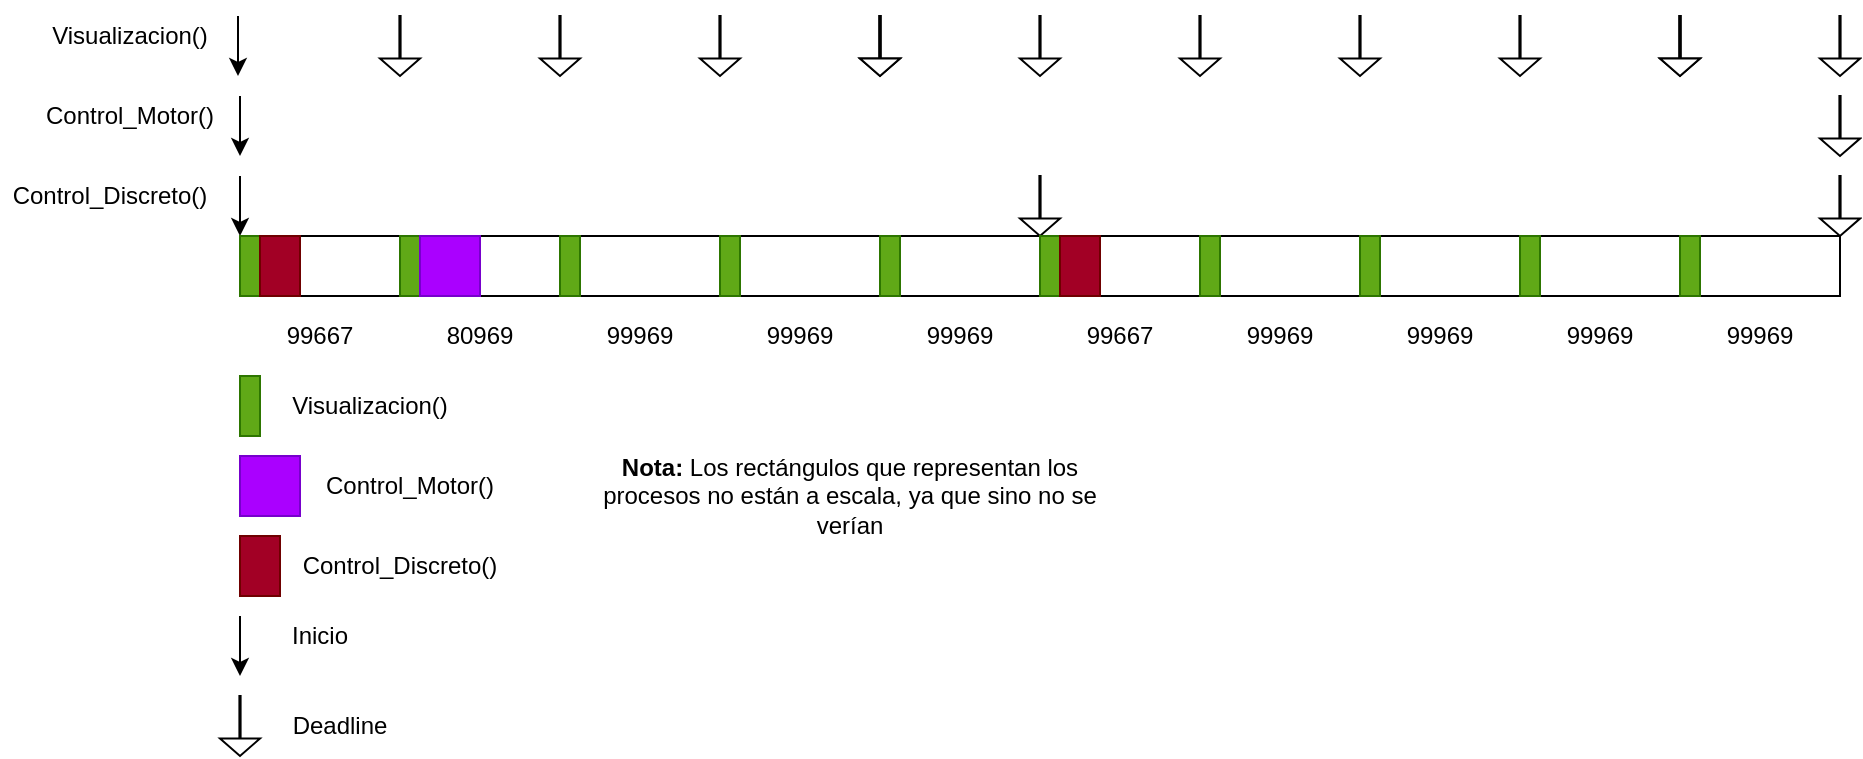 <mxfile version="13.1.1" type="device"><diagram id="BFO3v_tvtua-AOxuuYVO" name="Page-1"><mxGraphModel dx="2720" dy="1032" grid="1" gridSize="10" guides="1" tooltips="1" connect="1" arrows="1" fold="1" page="1" pageScale="1" pageWidth="827" pageHeight="1169" math="0" shadow="0"><root><mxCell id="0"/><mxCell id="1" parent="0"/><mxCell id="bCf6Img-Ew_8mx96-Sab-4" value="" style="endArrow=none;html=1;" edge="1" parent="1"><mxGeometry width="50" height="50" relative="1" as="geometry"><mxPoint x="40" y="450" as="sourcePoint"/><mxPoint x="660" y="450" as="targetPoint"/></mxGeometry></mxCell><mxCell id="bCf6Img-Ew_8mx96-Sab-5" value="" style="endArrow=classic;html=1;" edge="1" parent="1"><mxGeometry width="50" height="50" relative="1" as="geometry"><mxPoint x="40" y="390" as="sourcePoint"/><mxPoint x="40" y="420" as="targetPoint"/></mxGeometry></mxCell><mxCell id="bCf6Img-Ew_8mx96-Sab-6" value="" style="html=1;shadow=0;dashed=0;align=center;verticalAlign=middle;shape=mxgraph.arrows2.arrow;dy=0.97;dx=8.72;direction=south;notch=0;" vertex="1" parent="1"><mxGeometry x="430" y="390" width="20" height="30" as="geometry"/></mxCell><mxCell id="bCf6Img-Ew_8mx96-Sab-10" value="&lt;div&gt;Control_Discreto()&lt;/div&gt;" style="text;html=1;strokeColor=none;fillColor=none;align=center;verticalAlign=middle;whiteSpace=wrap;rounded=0;" vertex="1" parent="1"><mxGeometry x="-80" y="390" width="110" height="20" as="geometry"/></mxCell><mxCell id="bCf6Img-Ew_8mx96-Sab-14" value="" style="rounded=0;whiteSpace=wrap;html=1;" vertex="1" parent="1"><mxGeometry x="40" y="420" width="80" height="30" as="geometry"/></mxCell><mxCell id="bCf6Img-Ew_8mx96-Sab-15" value="" style="rounded=0;whiteSpace=wrap;html=1;" vertex="1" parent="1"><mxGeometry x="120" y="420" width="80" height="30" as="geometry"/></mxCell><mxCell id="bCf6Img-Ew_8mx96-Sab-16" value="" style="rounded=0;whiteSpace=wrap;html=1;" vertex="1" parent="1"><mxGeometry x="200" y="420" width="80" height="30" as="geometry"/></mxCell><mxCell id="bCf6Img-Ew_8mx96-Sab-17" value="" style="rounded=0;whiteSpace=wrap;html=1;" vertex="1" parent="1"><mxGeometry x="280" y="420" width="80" height="30" as="geometry"/></mxCell><mxCell id="bCf6Img-Ew_8mx96-Sab-18" value="" style="rounded=0;whiteSpace=wrap;html=1;" vertex="1" parent="1"><mxGeometry x="360" y="420" width="80" height="30" as="geometry"/></mxCell><mxCell id="bCf6Img-Ew_8mx96-Sab-19" value="" style="rounded=0;whiteSpace=wrap;html=1;" vertex="1" parent="1"><mxGeometry x="440" y="420" width="80" height="30" as="geometry"/></mxCell><mxCell id="bCf6Img-Ew_8mx96-Sab-22" value="" style="rounded=0;whiteSpace=wrap;html=1;" vertex="1" parent="1"><mxGeometry x="600" y="420" width="80" height="30" as="geometry"/></mxCell><mxCell id="bCf6Img-Ew_8mx96-Sab-25" value="" style="rounded=0;whiteSpace=wrap;html=1;" vertex="1" parent="1"><mxGeometry x="520" y="420" width="80" height="30" as="geometry"/></mxCell><mxCell id="bCf6Img-Ew_8mx96-Sab-26" value="" style="rounded=0;whiteSpace=wrap;html=1;" vertex="1" parent="1"><mxGeometry x="680" y="420" width="80" height="30" as="geometry"/></mxCell><mxCell id="bCf6Img-Ew_8mx96-Sab-27" value="" style="rounded=0;whiteSpace=wrap;html=1;" vertex="1" parent="1"><mxGeometry x="760" y="420" width="80" height="30" as="geometry"/></mxCell><mxCell id="bCf6Img-Ew_8mx96-Sab-33" value="" style="endArrow=classic;html=1;" edge="1" parent="1"><mxGeometry width="50" height="50" relative="1" as="geometry"><mxPoint x="40" y="350" as="sourcePoint"/><mxPoint x="40" y="380" as="targetPoint"/></mxGeometry></mxCell><mxCell id="bCf6Img-Ew_8mx96-Sab-34" value="Control_Motor()" style="text;html=1;strokeColor=none;fillColor=none;align=center;verticalAlign=middle;whiteSpace=wrap;rounded=0;" vertex="1" parent="1"><mxGeometry x="-60" y="350" width="90" height="20" as="geometry"/></mxCell><mxCell id="bCf6Img-Ew_8mx96-Sab-35" value="" style="endArrow=classic;html=1;" edge="1" parent="1"><mxGeometry width="50" height="50" relative="1" as="geometry"><mxPoint x="39" y="310" as="sourcePoint"/><mxPoint x="39" y="340" as="targetPoint"/></mxGeometry></mxCell><mxCell id="bCf6Img-Ew_8mx96-Sab-36" value="Visualizacion()" style="text;html=1;strokeColor=none;fillColor=none;align=center;verticalAlign=middle;whiteSpace=wrap;rounded=0;" vertex="1" parent="1"><mxGeometry x="-60" y="310" width="90" height="20" as="geometry"/></mxCell><mxCell id="bCf6Img-Ew_8mx96-Sab-44" value="" style="html=1;shadow=0;dashed=0;align=center;verticalAlign=middle;shape=mxgraph.arrows2.arrow;dy=0.97;dx=8.72;direction=south;notch=0;" vertex="1" parent="1"><mxGeometry x="830" y="390" width="20" height="30" as="geometry"/></mxCell><mxCell id="bCf6Img-Ew_8mx96-Sab-45" value="" style="html=1;shadow=0;dashed=0;align=center;verticalAlign=middle;shape=mxgraph.arrows2.arrow;dy=0.97;dx=8.72;direction=south;notch=0;" vertex="1" parent="1"><mxGeometry x="110" y="310" width="20" height="30" as="geometry"/></mxCell><mxCell id="bCf6Img-Ew_8mx96-Sab-46" value="" style="html=1;shadow=0;dashed=0;align=center;verticalAlign=middle;shape=mxgraph.arrows2.arrow;dy=0.97;dx=8.72;direction=south;notch=0;" vertex="1" parent="1"><mxGeometry x="190" y="310" width="20" height="30" as="geometry"/></mxCell><mxCell id="bCf6Img-Ew_8mx96-Sab-47" value="" style="html=1;shadow=0;dashed=0;align=center;verticalAlign=middle;shape=mxgraph.arrows2.arrow;dy=0.97;dx=8.72;direction=south;notch=0;" vertex="1" parent="1"><mxGeometry x="270" y="310" width="20" height="30" as="geometry"/></mxCell><mxCell id="bCf6Img-Ew_8mx96-Sab-48" value="" style="html=1;shadow=0;dashed=0;align=center;verticalAlign=middle;shape=mxgraph.arrows2.arrow;dy=0.97;dx=8.72;direction=south;notch=0;" vertex="1" parent="1"><mxGeometry x="350" y="310" width="20" height="30" as="geometry"/></mxCell><mxCell id="bCf6Img-Ew_8mx96-Sab-49" value="" style="html=1;shadow=0;dashed=0;align=center;verticalAlign=middle;shape=mxgraph.arrows2.arrow;dy=0.97;dx=8.72;direction=south;notch=0;" vertex="1" parent="1"><mxGeometry x="350" y="310" width="20" height="30" as="geometry"/></mxCell><mxCell id="bCf6Img-Ew_8mx96-Sab-50" value="" style="html=1;shadow=0;dashed=0;align=center;verticalAlign=middle;shape=mxgraph.arrows2.arrow;dy=0.97;dx=8.72;direction=south;notch=0;" vertex="1" parent="1"><mxGeometry x="430" y="310" width="20" height="30" as="geometry"/></mxCell><mxCell id="bCf6Img-Ew_8mx96-Sab-57" value="" style="html=1;shadow=0;dashed=0;align=center;verticalAlign=middle;shape=mxgraph.arrows2.arrow;dy=0.97;dx=8.72;direction=south;notch=0;" vertex="1" parent="1"><mxGeometry x="510" y="310" width="20" height="30" as="geometry"/></mxCell><mxCell id="bCf6Img-Ew_8mx96-Sab-58" value="" style="html=1;shadow=0;dashed=0;align=center;verticalAlign=middle;shape=mxgraph.arrows2.arrow;dy=0.97;dx=8.72;direction=south;notch=0;" vertex="1" parent="1"><mxGeometry x="590" y="310" width="20" height="30" as="geometry"/></mxCell><mxCell id="bCf6Img-Ew_8mx96-Sab-59" value="" style="html=1;shadow=0;dashed=0;align=center;verticalAlign=middle;shape=mxgraph.arrows2.arrow;dy=0.97;dx=8.72;direction=south;notch=0;" vertex="1" parent="1"><mxGeometry x="670" y="310" width="20" height="30" as="geometry"/></mxCell><mxCell id="bCf6Img-Ew_8mx96-Sab-60" value="" style="html=1;shadow=0;dashed=0;align=center;verticalAlign=middle;shape=mxgraph.arrows2.arrow;dy=0.97;dx=8.72;direction=south;notch=0;" vertex="1" parent="1"><mxGeometry x="750" y="310" width="20" height="30" as="geometry"/></mxCell><mxCell id="bCf6Img-Ew_8mx96-Sab-61" value="" style="html=1;shadow=0;dashed=0;align=center;verticalAlign=middle;shape=mxgraph.arrows2.arrow;dy=0.97;dx=8.72;direction=south;notch=0;" vertex="1" parent="1"><mxGeometry x="750" y="310" width="20" height="30" as="geometry"/></mxCell><mxCell id="bCf6Img-Ew_8mx96-Sab-62" value="" style="html=1;shadow=0;dashed=0;align=center;verticalAlign=middle;shape=mxgraph.arrows2.arrow;dy=0.97;dx=8.72;direction=south;notch=0;" vertex="1" parent="1"><mxGeometry x="830" y="310" width="20" height="30" as="geometry"/></mxCell><mxCell id="bCf6Img-Ew_8mx96-Sab-63" value="" style="html=1;shadow=0;dashed=0;align=center;verticalAlign=middle;shape=mxgraph.arrows2.arrow;dy=0.97;dx=8.72;direction=south;notch=0;" vertex="1" parent="1"><mxGeometry x="830" y="350" width="20" height="30" as="geometry"/></mxCell><mxCell id="bCf6Img-Ew_8mx96-Sab-75" value="" style="rounded=0;whiteSpace=wrap;html=1;fillColor=#60a917;strokeColor=#2D7600;fontColor=#ffffff;" vertex="1" parent="1"><mxGeometry x="40" y="420" width="10" height="30" as="geometry"/></mxCell><mxCell id="bCf6Img-Ew_8mx96-Sab-76" value="" style="rounded=0;whiteSpace=wrap;html=1;fillColor=#60a917;strokeColor=#2D7600;fontColor=#ffffff;" vertex="1" parent="1"><mxGeometry x="120" y="420" width="10" height="30" as="geometry"/></mxCell><mxCell id="bCf6Img-Ew_8mx96-Sab-77" value="" style="rounded=0;whiteSpace=wrap;html=1;fillColor=#60a917;strokeColor=#2D7600;fontColor=#ffffff;" vertex="1" parent="1"><mxGeometry x="200" y="420" width="10" height="30" as="geometry"/></mxCell><mxCell id="bCf6Img-Ew_8mx96-Sab-78" value="" style="rounded=0;whiteSpace=wrap;html=1;fillColor=#60a917;strokeColor=#2D7600;fontColor=#ffffff;" vertex="1" parent="1"><mxGeometry x="280" y="420" width="10" height="30" as="geometry"/></mxCell><mxCell id="bCf6Img-Ew_8mx96-Sab-82" value="" style="rounded=0;whiteSpace=wrap;html=1;fillColor=#60a917;strokeColor=#2D7600;fontColor=#ffffff;" vertex="1" parent="1"><mxGeometry x="360" y="420" width="10" height="30" as="geometry"/></mxCell><mxCell id="bCf6Img-Ew_8mx96-Sab-83" value="" style="rounded=0;whiteSpace=wrap;html=1;fillColor=#60a917;strokeColor=#2D7600;fontColor=#ffffff;" vertex="1" parent="1"><mxGeometry x="440" y="420" width="10" height="30" as="geometry"/></mxCell><mxCell id="bCf6Img-Ew_8mx96-Sab-84" value="" style="rounded=0;whiteSpace=wrap;html=1;fillColor=#60a917;strokeColor=#2D7600;fontColor=#ffffff;" vertex="1" parent="1"><mxGeometry x="520" y="420" width="10" height="30" as="geometry"/></mxCell><mxCell id="bCf6Img-Ew_8mx96-Sab-86" value="" style="rounded=0;whiteSpace=wrap;html=1;fillColor=#60a917;strokeColor=#2D7600;fontColor=#ffffff;" vertex="1" parent="1"><mxGeometry x="600" y="420" width="10" height="30" as="geometry"/></mxCell><mxCell id="bCf6Img-Ew_8mx96-Sab-88" value="" style="rounded=0;whiteSpace=wrap;html=1;fillColor=#60a917;strokeColor=#2D7600;fontColor=#ffffff;" vertex="1" parent="1"><mxGeometry x="680" y="420" width="10" height="30" as="geometry"/></mxCell><mxCell id="bCf6Img-Ew_8mx96-Sab-89" value="" style="rounded=0;whiteSpace=wrap;html=1;fillColor=#60a917;strokeColor=#2D7600;fontColor=#ffffff;" vertex="1" parent="1"><mxGeometry x="760" y="420" width="10" height="30" as="geometry"/></mxCell><mxCell id="bCf6Img-Ew_8mx96-Sab-90" value="" style="rounded=0;whiteSpace=wrap;html=1;fillColor=#60a917;strokeColor=#2D7600;fontColor=#ffffff;" vertex="1" parent="1"><mxGeometry x="40" y="490" width="10" height="30" as="geometry"/></mxCell><mxCell id="bCf6Img-Ew_8mx96-Sab-91" value="" style="rounded=0;whiteSpace=wrap;html=1;fillColor=#a20025;strokeColor=#6F0000;fontColor=#ffffff;" vertex="1" parent="1"><mxGeometry x="50" y="420" width="20" height="30" as="geometry"/></mxCell><mxCell id="bCf6Img-Ew_8mx96-Sab-93" value="" style="rounded=0;whiteSpace=wrap;html=1;fillColor=#a20025;strokeColor=#6F0000;fontColor=#ffffff;" vertex="1" parent="1"><mxGeometry x="40" y="570" width="20" height="30" as="geometry"/></mxCell><mxCell id="bCf6Img-Ew_8mx96-Sab-94" value="" style="rounded=0;whiteSpace=wrap;html=1;fillColor=#a20025;strokeColor=#6F0000;fontColor=#ffffff;" vertex="1" parent="1"><mxGeometry x="450" y="420" width="20" height="30" as="geometry"/></mxCell><mxCell id="bCf6Img-Ew_8mx96-Sab-95" value="" style="rounded=0;whiteSpace=wrap;html=1;fillColor=#aa00ff;strokeColor=#7700CC;fontColor=#ffffff;" vertex="1" parent="1"><mxGeometry x="130" y="420" width="30" height="30" as="geometry"/></mxCell><mxCell id="bCf6Img-Ew_8mx96-Sab-98" value="" style="rounded=0;whiteSpace=wrap;html=1;fillColor=#aa00ff;strokeColor=#7700CC;fontColor=#ffffff;" vertex="1" parent="1"><mxGeometry x="40" y="530" width="30" height="30" as="geometry"/></mxCell><mxCell id="bCf6Img-Ew_8mx96-Sab-99" value="Control_Motor()" style="text;html=1;strokeColor=none;fillColor=none;align=center;verticalAlign=middle;whiteSpace=wrap;rounded=0;" vertex="1" parent="1"><mxGeometry x="80" y="535" width="90" height="20" as="geometry"/></mxCell><mxCell id="bCf6Img-Ew_8mx96-Sab-100" value="Visualizacion()" style="text;html=1;strokeColor=none;fillColor=none;align=center;verticalAlign=middle;whiteSpace=wrap;rounded=0;" vertex="1" parent="1"><mxGeometry x="60" y="495" width="90" height="20" as="geometry"/></mxCell><mxCell id="bCf6Img-Ew_8mx96-Sab-101" value="&lt;div&gt;Control_Discreto()&lt;/div&gt;" style="text;html=1;strokeColor=none;fillColor=none;align=center;verticalAlign=middle;whiteSpace=wrap;rounded=0;" vertex="1" parent="1"><mxGeometry x="65" y="575" width="110" height="20" as="geometry"/></mxCell><mxCell id="bCf6Img-Ew_8mx96-Sab-102" value="" style="html=1;shadow=0;dashed=0;align=center;verticalAlign=middle;shape=mxgraph.arrows2.arrow;dy=0.97;dx=8.72;direction=south;notch=0;" vertex="1" parent="1"><mxGeometry x="30" y="650" width="20" height="30" as="geometry"/></mxCell><mxCell id="bCf6Img-Ew_8mx96-Sab-105" value="" style="endArrow=classic;html=1;" edge="1" parent="1"><mxGeometry width="50" height="50" relative="1" as="geometry"><mxPoint x="40" y="610" as="sourcePoint"/><mxPoint x="40" y="640" as="targetPoint"/></mxGeometry></mxCell><mxCell id="bCf6Img-Ew_8mx96-Sab-106" value="&lt;div&gt;Inicio&lt;/div&gt;" style="text;html=1;strokeColor=none;fillColor=none;align=center;verticalAlign=middle;whiteSpace=wrap;rounded=0;" vertex="1" parent="1"><mxGeometry x="60" y="610" width="40" height="20" as="geometry"/></mxCell><mxCell id="bCf6Img-Ew_8mx96-Sab-108" value="&lt;div&gt;Deadline&lt;/div&gt;" style="text;html=1;strokeColor=none;fillColor=none;align=center;verticalAlign=middle;whiteSpace=wrap;rounded=0;" vertex="1" parent="1"><mxGeometry x="70" y="655" width="40" height="20" as="geometry"/></mxCell><mxCell id="bCf6Img-Ew_8mx96-Sab-109" value="&lt;b&gt;Nota:&lt;/b&gt; Los rectángulos que representan los procesos no están a escala, ya que sino no se verían" style="text;html=1;strokeColor=none;fillColor=none;align=center;verticalAlign=middle;whiteSpace=wrap;rounded=0;" vertex="1" parent="1"><mxGeometry x="220" y="520" width="250" height="60" as="geometry"/></mxCell><mxCell id="bCf6Img-Ew_8mx96-Sab-111" value="80969" style="text;html=1;strokeColor=none;fillColor=none;align=center;verticalAlign=middle;whiteSpace=wrap;rounded=0;" vertex="1" parent="1"><mxGeometry x="140" y="460" width="40" height="20" as="geometry"/></mxCell><mxCell id="bCf6Img-Ew_8mx96-Sab-114" value="99667" style="text;html=1;strokeColor=none;fillColor=none;align=center;verticalAlign=middle;whiteSpace=wrap;rounded=0;" vertex="1" parent="1"><mxGeometry x="460" y="460" width="40" height="20" as="geometry"/></mxCell><mxCell id="bCf6Img-Ew_8mx96-Sab-117" value="99969" style="text;html=1;strokeColor=none;fillColor=none;align=center;verticalAlign=middle;whiteSpace=wrap;rounded=0;" vertex="1" parent="1"><mxGeometry x="380" y="460" width="40" height="20" as="geometry"/></mxCell><mxCell id="bCf6Img-Ew_8mx96-Sab-123" value="99969" style="text;html=1;strokeColor=none;fillColor=none;align=center;verticalAlign=middle;whiteSpace=wrap;rounded=0;" vertex="1" parent="1"><mxGeometry x="780" y="460" width="40" height="20" as="geometry"/></mxCell><mxCell id="bCf6Img-Ew_8mx96-Sab-124" value="99969" style="text;html=1;strokeColor=none;fillColor=none;align=center;verticalAlign=middle;whiteSpace=wrap;rounded=0;" vertex="1" parent="1"><mxGeometry x="300" y="460" width="40" height="20" as="geometry"/></mxCell><mxCell id="bCf6Img-Ew_8mx96-Sab-125" value="99969" style="text;html=1;strokeColor=none;fillColor=none;align=center;verticalAlign=middle;whiteSpace=wrap;rounded=0;" vertex="1" parent="1"><mxGeometry x="220" y="460" width="40" height="20" as="geometry"/></mxCell><mxCell id="bCf6Img-Ew_8mx96-Sab-127" value="99667" style="text;html=1;strokeColor=none;fillColor=none;align=center;verticalAlign=middle;whiteSpace=wrap;rounded=0;" vertex="1" parent="1"><mxGeometry x="60" y="460" width="40" height="20" as="geometry"/></mxCell><mxCell id="bCf6Img-Ew_8mx96-Sab-128" value="99969" style="text;html=1;strokeColor=none;fillColor=none;align=center;verticalAlign=middle;whiteSpace=wrap;rounded=0;" vertex="1" parent="1"><mxGeometry x="700" y="460" width="40" height="20" as="geometry"/></mxCell><mxCell id="bCf6Img-Ew_8mx96-Sab-129" value="99969" style="text;html=1;strokeColor=none;fillColor=none;align=center;verticalAlign=middle;whiteSpace=wrap;rounded=0;" vertex="1" parent="1"><mxGeometry x="620" y="460" width="40" height="20" as="geometry"/></mxCell><mxCell id="bCf6Img-Ew_8mx96-Sab-131" value="99969" style="text;html=1;strokeColor=none;fillColor=none;align=center;verticalAlign=middle;whiteSpace=wrap;rounded=0;" vertex="1" parent="1"><mxGeometry x="540" y="460" width="40" height="20" as="geometry"/></mxCell></root></mxGraphModel></diagram></mxfile>